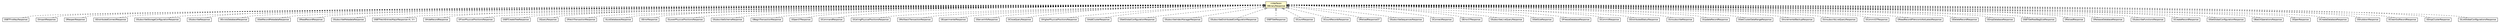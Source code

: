 #!/usr/local/bin/dot
#
# Class diagram 
# Generated by UMLGraph version R5_6-24-gf6e263 (http://www.umlgraph.org/)
#

digraph G {
	edge [fontname="Helvetica",fontsize=10,labelfontname="Helvetica",labelfontsize=10];
	node [fontname="Helvetica",fontsize=10,shape=plaintext];
	nodesep=0.25;
	ranksep=0.5;
	// com.orientechnologies.orient.client.remote.OBinaryResponse
	c1544341 [label=<<table title="com.orientechnologies.orient.client.remote.OBinaryResponse" border="0" cellborder="1" cellspacing="0" cellpadding="2" port="p" bgcolor="lemonChiffon" href="./OBinaryResponse.html">
		<tr><td><table border="0" cellspacing="0" cellpadding="1">
<tr><td align="center" balign="center"> &#171;interface&#187; </td></tr>
<tr><td align="center" balign="center"> OBinaryResponse </td></tr>
		</table></td></tr>
		</table>>, URL="./OBinaryResponse.html", fontname="Helvetica", fontcolor="black", fontsize=10.0];
	// com.orientechnologies.orient.client.remote.message.OSBTFirstKeyResponse
	c1544361 [label=<<table title="com.orientechnologies.orient.client.remote.message.OSBTFirstKeyResponse" border="0" cellborder="1" cellspacing="0" cellpadding="2" port="p" href="./message/OSBTFirstKeyResponse.html">
		<tr><td><table border="0" cellspacing="0" cellpadding="1">
<tr><td align="center" balign="center"> OSBTFirstKeyResponse </td></tr>
		</table></td></tr>
		</table>>, URL="./message/OSBTFirstKeyResponse.html", fontname="Helvetica", fontcolor="black", fontsize=10.0];
	// com.orientechnologies.orient.client.remote.message.OImportResponse
	c1544362 [label=<<table title="com.orientechnologies.orient.client.remote.message.OImportResponse" border="0" cellborder="1" cellspacing="0" cellpadding="2" port="p" href="./message/OImportResponse.html">
		<tr><td><table border="0" cellspacing="0" cellpadding="1">
<tr><td align="center" balign="center"> OImportResponse </td></tr>
		</table></td></tr>
		</table>>, URL="./message/OImportResponse.html", fontname="Helvetica", fontcolor="black", fontsize=10.0];
	// com.orientechnologies.orient.client.remote.message.OReopenResponse
	c1544363 [label=<<table title="com.orientechnologies.orient.client.remote.message.OReopenResponse" border="0" cellborder="1" cellspacing="0" cellpadding="2" port="p" href="./message/OReopenResponse.html">
		<tr><td><table border="0" cellspacing="0" cellpadding="1">
<tr><td align="center" balign="center"> OReopenResponse </td></tr>
		</table></td></tr>
		</table>>, URL="./message/OReopenResponse.html", fontname="Helvetica", fontcolor="black", fontsize=10.0];
	// com.orientechnologies.orient.client.remote.message.ODistributedConnectResponse
	c1544365 [label=<<table title="com.orientechnologies.orient.client.remote.message.ODistributedConnectResponse" border="0" cellborder="1" cellspacing="0" cellpadding="2" port="p" href="./message/ODistributedConnectResponse.html">
		<tr><td><table border="0" cellspacing="0" cellpadding="1">
<tr><td align="center" balign="center"> ODistributedConnectResponse </td></tr>
		</table></td></tr>
		</table>>, URL="./message/ODistributedConnectResponse.html", fontname="Helvetica", fontcolor="black", fontsize=10.0];
	// com.orientechnologies.orient.client.remote.message.OSubscribeStorageConfigurationResponse
	c1544369 [label=<<table title="com.orientechnologies.orient.client.remote.message.OSubscribeStorageConfigurationResponse" border="0" cellborder="1" cellspacing="0" cellpadding="2" port="p" href="./message/OSubscribeStorageConfigurationResponse.html">
		<tr><td><table border="0" cellspacing="0" cellpadding="1">
<tr><td align="center" balign="center"> OSubscribeStorageConfigurationResponse </td></tr>
		</table></td></tr>
		</table>>, URL="./message/OSubscribeStorageConfigurationResponse.html", fontname="Helvetica", fontcolor="black", fontsize=10.0];
	// com.orientechnologies.orient.client.remote.message.OSubscribeResponse
	c1544372 [label=<<table title="com.orientechnologies.orient.client.remote.message.OSubscribeResponse" border="0" cellborder="1" cellspacing="0" cellpadding="2" port="p" href="./message/OSubscribeResponse.html">
		<tr><td><table border="0" cellspacing="0" cellpadding="1">
<tr><td align="center" balign="center"> OSubscribeResponse </td></tr>
		</table></td></tr>
		</table>>, URL="./message/OSubscribeResponse.html", fontname="Helvetica", fontcolor="black", fontsize=10.0];
	// com.orientechnologies.orient.client.remote.message.OExistsDatabaseResponse
	c1544375 [label=<<table title="com.orientechnologies.orient.client.remote.message.OExistsDatabaseResponse" border="0" cellborder="1" cellspacing="0" cellpadding="2" port="p" href="./message/OExistsDatabaseResponse.html">
		<tr><td><table border="0" cellspacing="0" cellpadding="1">
<tr><td align="center" balign="center"> OExistsDatabaseResponse </td></tr>
		</table></td></tr>
		</table>>, URL="./message/OExistsDatabaseResponse.html", fontname="Helvetica", fontcolor="black", fontsize=10.0];
	// com.orientechnologies.orient.client.remote.message.OGetRecordMetadataResponse
	c1544377 [label=<<table title="com.orientechnologies.orient.client.remote.message.OGetRecordMetadataResponse" border="0" cellborder="1" cellspacing="0" cellpadding="2" port="p" href="./message/OGetRecordMetadataResponse.html">
		<tr><td><table border="0" cellspacing="0" cellpadding="1">
<tr><td align="center" balign="center"> OGetRecordMetadataResponse </td></tr>
		</table></td></tr>
		</table>>, URL="./message/OGetRecordMetadataResponse.html", fontname="Helvetica", fontcolor="black", fontsize=10.0];
	// com.orientechnologies.orient.client.remote.message.OReadRecordResponse
	c1544379 [label=<<table title="com.orientechnologies.orient.client.remote.message.OReadRecordResponse" border="0" cellborder="1" cellspacing="0" cellpadding="2" port="p" href="./message/OReadRecordResponse.html">
		<tr><td><table border="0" cellspacing="0" cellpadding="1">
<tr><td align="center" balign="center"> OReadRecordResponse </td></tr>
		</table></td></tr>
		</table>>, URL="./message/OReadRecordResponse.html", fontname="Helvetica", fontcolor="black", fontsize=10.0];
	// com.orientechnologies.orient.client.remote.message.OSubscribeMetadataResponse
	c1544380 [label=<<table title="com.orientechnologies.orient.client.remote.message.OSubscribeMetadataResponse" border="0" cellborder="1" cellspacing="0" cellpadding="2" port="p" href="./message/OSubscribeMetadataResponse.html">
		<tr><td><table border="0" cellspacing="0" cellpadding="1">
<tr><td align="center" balign="center"> OSubscribeMetadataResponse </td></tr>
		</table></td></tr>
		</table>>, URL="./message/OSubscribeMetadataResponse.html", fontname="Helvetica", fontcolor="black", fontsize=10.0];
	// com.orientechnologies.orient.client.remote.message.OSBTFetchEntriesMajorResponse<K, V>
	c1544381 [label=<<table title="com.orientechnologies.orient.client.remote.message.OSBTFetchEntriesMajorResponse" border="0" cellborder="1" cellspacing="0" cellpadding="2" port="p" href="./message/OSBTFetchEntriesMajorResponse.html">
		<tr><td><table border="0" cellspacing="0" cellpadding="1">
<tr><td align="center" balign="center"> OSBTFetchEntriesMajorResponse&lt;K, V&gt; </td></tr>
		</table></td></tr>
		</table>>, URL="./message/OSBTFetchEntriesMajorResponse.html", fontname="Helvetica", fontcolor="black", fontsize=10.0];
	// com.orientechnologies.orient.client.remote.message.OHideRecordResponse
	c1544383 [label=<<table title="com.orientechnologies.orient.client.remote.message.OHideRecordResponse" border="0" cellborder="1" cellspacing="0" cellpadding="2" port="p" href="./message/OHideRecordResponse.html">
		<tr><td><table border="0" cellspacing="0" cellpadding="1">
<tr><td align="center" balign="center"> OHideRecordResponse </td></tr>
		</table></td></tr>
		</table>>, URL="./message/OHideRecordResponse.html", fontname="Helvetica", fontcolor="black", fontsize=10.0];
	// com.orientechnologies.orient.client.remote.message.OFloorPhysicalPositionsResponse
	c1544384 [label=<<table title="com.orientechnologies.orient.client.remote.message.OFloorPhysicalPositionsResponse" border="0" cellborder="1" cellspacing="0" cellpadding="2" port="p" href="./message/OFloorPhysicalPositionsResponse.html">
		<tr><td><table border="0" cellspacing="0" cellpadding="1">
<tr><td align="center" balign="center"> OFloorPhysicalPositionsResponse </td></tr>
		</table></td></tr>
		</table>>, URL="./message/OFloorPhysicalPositionsResponse.html", fontname="Helvetica", fontcolor="black", fontsize=10.0];
	// com.orientechnologies.orient.client.remote.message.OSBTCreateTreeResponse
	c1544387 [label=<<table title="com.orientechnologies.orient.client.remote.message.OSBTCreateTreeResponse" border="0" cellborder="1" cellspacing="0" cellpadding="2" port="p" href="./message/OSBTCreateTreeResponse.html">
		<tr><td><table border="0" cellspacing="0" cellpadding="1">
<tr><td align="center" balign="center"> OSBTCreateTreeResponse </td></tr>
		</table></td></tr>
		</table>>, URL="./message/OSBTCreateTreeResponse.html", fontname="Helvetica", fontcolor="black", fontsize=10.0];
	// com.orientechnologies.orient.client.remote.message.OQueryResponse
	c1544390 [label=<<table title="com.orientechnologies.orient.client.remote.message.OQueryResponse" border="0" cellborder="1" cellspacing="0" cellpadding="2" port="p" href="./message/OQueryResponse.html">
		<tr><td><table border="0" cellspacing="0" cellpadding="1">
<tr><td align="center" balign="center"> OQueryResponse </td></tr>
		</table></td></tr>
		</table>>, URL="./message/OQueryResponse.html", fontname="Helvetica", fontcolor="black", fontsize=10.0];
	// com.orientechnologies.orient.client.remote.message.OFetchTransactionResponse
	c1544392 [label=<<table title="com.orientechnologies.orient.client.remote.message.OFetchTransactionResponse" border="0" cellborder="1" cellspacing="0" cellpadding="2" port="p" href="./message/OFetchTransactionResponse.html">
		<tr><td><table border="0" cellspacing="0" cellpadding="1">
<tr><td align="center" balign="center"> OFetchTransactionResponse </td></tr>
		</table></td></tr>
		</table>>, URL="./message/OFetchTransactionResponse.html", fontname="Helvetica", fontcolor="black", fontsize=10.0];
	// com.orientechnologies.orient.client.remote.message.OListDatabasesResponse
	c1544394 [label=<<table title="com.orientechnologies.orient.client.remote.message.OListDatabasesResponse" border="0" cellborder="1" cellspacing="0" cellpadding="2" port="p" href="./message/OListDatabasesResponse.html">
		<tr><td><table border="0" cellspacing="0" cellpadding="1">
<tr><td align="center" balign="center"> OListDatabasesResponse </td></tr>
		</table></td></tr>
		</table>>, URL="./message/OListDatabasesResponse.html", fontname="Helvetica", fontcolor="black", fontsize=10.0];
	// com.orientechnologies.orient.client.remote.message.OErrorResponse
	c1544399 [label=<<table title="com.orientechnologies.orient.client.remote.message.OErrorResponse" border="0" cellborder="1" cellspacing="0" cellpadding="2" port="p" href="./message/OErrorResponse.html">
		<tr><td><table border="0" cellspacing="0" cellpadding="1">
<tr><td align="center" balign="center"> OErrorResponse </td></tr>
		</table></td></tr>
		</table>>, URL="./message/OErrorResponse.html", fontname="Helvetica", fontcolor="black", fontsize=10.0];
	// com.orientechnologies.orient.client.remote.message.OLowerPhysicalPositionsResponse
	c1544401 [label=<<table title="com.orientechnologies.orient.client.remote.message.OLowerPhysicalPositionsResponse" border="0" cellborder="1" cellspacing="0" cellpadding="2" port="p" href="./message/OLowerPhysicalPositionsResponse.html">
		<tr><td><table border="0" cellspacing="0" cellpadding="1">
<tr><td align="center" balign="center"> OLowerPhysicalPositionsResponse </td></tr>
		</table></td></tr>
		</table>>, URL="./message/OLowerPhysicalPositionsResponse.html", fontname="Helvetica", fontcolor="black", fontsize=10.0];
	// com.orientechnologies.orient.client.remote.message.OSubscribeSchemaResponse
	c1544405 [label=<<table title="com.orientechnologies.orient.client.remote.message.OSubscribeSchemaResponse" border="0" cellborder="1" cellspacing="0" cellpadding="2" port="p" href="./message/OSubscribeSchemaResponse.html">
		<tr><td><table border="0" cellspacing="0" cellpadding="1">
<tr><td align="center" balign="center"> OSubscribeSchemaResponse </td></tr>
		</table></td></tr>
		</table>>, URL="./message/OSubscribeSchemaResponse.html", fontname="Helvetica", fontcolor="black", fontsize=10.0];
	// com.orientechnologies.orient.client.remote.message.OBeginTransactionResponse
	c1544419 [label=<<table title="com.orientechnologies.orient.client.remote.message.OBeginTransactionResponse" border="0" cellborder="1" cellspacing="0" cellpadding="2" port="p" href="./message/OBeginTransactionResponse.html">
		<tr><td><table border="0" cellspacing="0" cellpadding="1">
<tr><td align="center" balign="center"> OBeginTransactionResponse </td></tr>
		</table></td></tr>
		</table>>, URL="./message/OBeginTransactionResponse.html", fontname="Helvetica", fontcolor="black", fontsize=10.0];
	// com.orientechnologies.orient.client.remote.message.OOpen37Response
	c1544422 [label=<<table title="com.orientechnologies.orient.client.remote.message.OOpen37Response" border="0" cellborder="1" cellspacing="0" cellpadding="2" port="p" href="./message/OOpen37Response.html">
		<tr><td><table border="0" cellspacing="0" cellpadding="1">
<tr><td align="center" balign="center"> OOpen37Response </td></tr>
		</table></td></tr>
		</table>>, URL="./message/OOpen37Response.html", fontname="Helvetica", fontcolor="black", fontsize=10.0];
	// com.orientechnologies.orient.client.remote.message.OCommandResponse
	c1544423 [label=<<table title="com.orientechnologies.orient.client.remote.message.OCommandResponse" border="0" cellborder="1" cellspacing="0" cellpadding="2" port="p" href="./message/OCommandResponse.html">
		<tr><td><table border="0" cellspacing="0" cellpadding="1">
<tr><td align="center" balign="center"> OCommandResponse </td></tr>
		</table></td></tr>
		</table>>, URL="./message/OCommandResponse.html", fontname="Helvetica", fontcolor="black", fontsize=10.0];
	// com.orientechnologies.orient.client.remote.message.OCeilingPhysicalPositionsResponse
	c1544424 [label=<<table title="com.orientechnologies.orient.client.remote.message.OCeilingPhysicalPositionsResponse" border="0" cellborder="1" cellspacing="0" cellpadding="2" port="p" href="./message/OCeilingPhysicalPositionsResponse.html">
		<tr><td><table border="0" cellspacing="0" cellpadding="1">
<tr><td align="center" balign="center"> OCeilingPhysicalPositionsResponse </td></tr>
		</table></td></tr>
		</table>>, URL="./message/OCeilingPhysicalPositionsResponse.html", fontname="Helvetica", fontcolor="black", fontsize=10.0];
	// com.orientechnologies.orient.client.remote.message.ORollbackTransactionResponse
	c1544426 [label=<<table title="com.orientechnologies.orient.client.remote.message.ORollbackTransactionResponse" border="0" cellborder="1" cellspacing="0" cellpadding="2" port="p" href="./message/ORollbackTransactionResponse.html">
		<tr><td><table border="0" cellspacing="0" cellpadding="1">
<tr><td align="center" balign="center"> ORollbackTransactionResponse </td></tr>
		</table></td></tr>
		</table>>, URL="./message/ORollbackTransactionResponse.html", fontname="Helvetica", fontcolor="black", fontsize=10.0];
	// com.orientechnologies.orient.client.remote.message.OExperimentalResponse
	c1544429 [label=<<table title="com.orientechnologies.orient.client.remote.message.OExperimentalResponse" border="0" cellborder="1" cellspacing="0" cellpadding="2" port="p" href="./message/OExperimentalResponse.html">
		<tr><td><table border="0" cellspacing="0" cellpadding="1">
<tr><td align="center" balign="center"> OExperimentalResponse </td></tr>
		</table></td></tr>
		</table>>, URL="./message/OExperimentalResponse.html", fontname="Helvetica", fontcolor="black", fontsize=10.0];
	// com.orientechnologies.orient.client.remote.message.OServerInfoResponse
	c1544430 [label=<<table title="com.orientechnologies.orient.client.remote.message.OServerInfoResponse" border="0" cellborder="1" cellspacing="0" cellpadding="2" port="p" href="./message/OServerInfoResponse.html">
		<tr><td><table border="0" cellspacing="0" cellpadding="1">
<tr><td align="center" balign="center"> OServerInfoResponse </td></tr>
		</table></td></tr>
		</table>>, URL="./message/OServerInfoResponse.html", fontname="Helvetica", fontcolor="black", fontsize=10.0];
	// com.orientechnologies.orient.client.remote.message.OCloseQueryResponse
	c1544431 [label=<<table title="com.orientechnologies.orient.client.remote.message.OCloseQueryResponse" border="0" cellborder="1" cellspacing="0" cellpadding="2" port="p" href="./message/OCloseQueryResponse.html">
		<tr><td><table border="0" cellspacing="0" cellpadding="1">
<tr><td align="center" balign="center"> OCloseQueryResponse </td></tr>
		</table></td></tr>
		</table>>, URL="./message/OCloseQueryResponse.html", fontname="Helvetica", fontcolor="black", fontsize=10.0];
	// com.orientechnologies.orient.client.remote.message.OHigherPhysicalPositionsResponse
	c1544432 [label=<<table title="com.orientechnologies.orient.client.remote.message.OHigherPhysicalPositionsResponse" border="0" cellborder="1" cellspacing="0" cellpadding="2" port="p" href="./message/OHigherPhysicalPositionsResponse.html">
		<tr><td><table border="0" cellspacing="0" cellpadding="1">
<tr><td align="center" balign="center"> OHigherPhysicalPositionsResponse </td></tr>
		</table></td></tr>
		</table>>, URL="./message/OHigherPhysicalPositionsResponse.html", fontname="Helvetica", fontcolor="black", fontsize=10.0];
	// com.orientechnologies.orient.client.remote.message.OAddClusterResponse
	c1544433 [label=<<table title="com.orientechnologies.orient.client.remote.message.OAddClusterResponse" border="0" cellborder="1" cellspacing="0" cellpadding="2" port="p" href="./message/OAddClusterResponse.html">
		<tr><td><table border="0" cellspacing="0" cellpadding="1">
<tr><td align="center" balign="center"> OAddClusterResponse </td></tr>
		</table></td></tr>
		</table>>, URL="./message/OAddClusterResponse.html", fontname="Helvetica", fontcolor="black", fontsize=10.0];
	// com.orientechnologies.orient.client.remote.message.OSetGlobalConfigurationResponse
	c1544439 [label=<<table title="com.orientechnologies.orient.client.remote.message.OSetGlobalConfigurationResponse" border="0" cellborder="1" cellspacing="0" cellpadding="2" port="p" href="./message/OSetGlobalConfigurationResponse.html">
		<tr><td><table border="0" cellspacing="0" cellpadding="1">
<tr><td align="center" balign="center"> OSetGlobalConfigurationResponse </td></tr>
		</table></td></tr>
		</table>>, URL="./message/OSetGlobalConfigurationResponse.html", fontname="Helvetica", fontcolor="black", fontsize=10.0];
	// com.orientechnologies.orient.client.remote.message.OSubscribeIndexManagerResponse
	c1544441 [label=<<table title="com.orientechnologies.orient.client.remote.message.OSubscribeIndexManagerResponse" border="0" cellborder="1" cellspacing="0" cellpadding="2" port="p" href="./message/OSubscribeIndexManagerResponse.html">
		<tr><td><table border="0" cellspacing="0" cellpadding="1">
<tr><td align="center" balign="center"> OSubscribeIndexManagerResponse </td></tr>
		</table></td></tr>
		</table>>, URL="./message/OSubscribeIndexManagerResponse.html", fontname="Helvetica", fontcolor="black", fontsize=10.0];
	// com.orientechnologies.orient.client.remote.message.OSubscribeDistributedConfigurationResponse
	c1544442 [label=<<table title="com.orientechnologies.orient.client.remote.message.OSubscribeDistributedConfigurationResponse" border="0" cellborder="1" cellspacing="0" cellpadding="2" port="p" href="./message/OSubscribeDistributedConfigurationResponse.html">
		<tr><td><table border="0" cellspacing="0" cellpadding="1">
<tr><td align="center" balign="center"> OSubscribeDistributedConfigurationResponse </td></tr>
		</table></td></tr>
		</table>>, URL="./message/OSubscribeDistributedConfigurationResponse.html", fontname="Helvetica", fontcolor="black", fontsize=10.0];
	// com.orientechnologies.orient.client.remote.message.OSBTGetResponse
	c1544444 [label=<<table title="com.orientechnologies.orient.client.remote.message.OSBTGetResponse" border="0" cellborder="1" cellspacing="0" cellpadding="2" port="p" href="./message/OSBTGetResponse.html">
		<tr><td><table border="0" cellspacing="0" cellpadding="1">
<tr><td align="center" balign="center"> OSBTGetResponse </td></tr>
		</table></td></tr>
		</table>>, URL="./message/OSBTGetResponse.html", fontname="Helvetica", fontcolor="black", fontsize=10.0];
	// com.orientechnologies.orient.client.remote.message.OCountResponse
	c1544445 [label=<<table title="com.orientechnologies.orient.client.remote.message.OCountResponse" border="0" cellborder="1" cellspacing="0" cellpadding="2" port="p" href="./message/OCountResponse.html">
		<tr><td><table border="0" cellspacing="0" cellpadding="1">
<tr><td align="center" balign="center"> OCountResponse </td></tr>
		</table></td></tr>
		</table>>, URL="./message/OCountResponse.html", fontname="Helvetica", fontcolor="black", fontsize=10.0];
	// com.orientechnologies.orient.client.remote.message.OCountRecordsResponse
	c1544446 [label=<<table title="com.orientechnologies.orient.client.remote.message.OCountRecordsResponse" border="0" cellborder="1" cellspacing="0" cellpadding="2" port="p" href="./message/OCountRecordsResponse.html">
		<tr><td><table border="0" cellspacing="0" cellpadding="1">
<tr><td align="center" balign="center"> OCountRecordsResponse </td></tr>
		</table></td></tr>
		</table>>, URL="./message/OCountRecordsResponse.html", fontname="Helvetica", fontcolor="black", fontsize=10.0];
	// com.orientechnologies.orient.client.remote.message.OReloadResponse37
	c1544452 [label=<<table title="com.orientechnologies.orient.client.remote.message.OReloadResponse37" border="0" cellborder="1" cellspacing="0" cellpadding="2" port="p" href="./message/OReloadResponse37.html">
		<tr><td><table border="0" cellspacing="0" cellpadding="1">
<tr><td align="center" balign="center"> OReloadResponse37 </td></tr>
		</table></td></tr>
		</table>>, URL="./message/OReloadResponse37.html", fontname="Helvetica", fontcolor="black", fontsize=10.0];
	// com.orientechnologies.orient.client.remote.message.OSubscribeSequencesResponse
	c1544453 [label=<<table title="com.orientechnologies.orient.client.remote.message.OSubscribeSequencesResponse" border="0" cellborder="1" cellspacing="0" cellpadding="2" port="p" href="./message/OSubscribeSequencesResponse.html">
		<tr><td><table border="0" cellspacing="0" cellpadding="1">
<tr><td align="center" balign="center"> OSubscribeSequencesResponse </td></tr>
		</table></td></tr>
		</table>>, URL="./message/OSubscribeSequencesResponse.html", fontname="Helvetica", fontcolor="black", fontsize=10.0];
	// com.orientechnologies.orient.client.remote.message.OConnectResponse
	c1544454 [label=<<table title="com.orientechnologies.orient.client.remote.message.OConnectResponse" border="0" cellborder="1" cellspacing="0" cellpadding="2" port="p" href="./message/OConnectResponse.html">
		<tr><td><table border="0" cellspacing="0" cellpadding="1">
<tr><td align="center" balign="center"> OConnectResponse </td></tr>
		</table></td></tr>
		</table>>, URL="./message/OConnectResponse.html", fontname="Helvetica", fontcolor="black", fontsize=10.0];
	// com.orientechnologies.orient.client.remote.message.OError37Response
	c1544455 [label=<<table title="com.orientechnologies.orient.client.remote.message.OError37Response" border="0" cellborder="1" cellspacing="0" cellpadding="2" port="p" href="./message/OError37Response.html">
		<tr><td><table border="0" cellspacing="0" cellpadding="1">
<tr><td align="center" balign="center"> OError37Response </td></tr>
		</table></td></tr>
		</table>>, URL="./message/OError37Response.html", fontname="Helvetica", fontcolor="black", fontsize=10.0];
	// com.orientechnologies.orient.client.remote.message.OSubscribeLiveQueryResponse
	c1544456 [label=<<table title="com.orientechnologies.orient.client.remote.message.OSubscribeLiveQueryResponse" border="0" cellborder="1" cellspacing="0" cellpadding="2" port="p" href="./message/OSubscribeLiveQueryResponse.html">
		<tr><td><table border="0" cellspacing="0" cellpadding="1">
<tr><td align="center" balign="center"> OSubscribeLiveQueryResponse </td></tr>
		</table></td></tr>
		</table>>, URL="./message/OSubscribeLiveQueryResponse.html", fontname="Helvetica", fontcolor="black", fontsize=10.0];
	// com.orientechnologies.orient.client.remote.message.OGetSizeResponse
	c1544457 [label=<<table title="com.orientechnologies.orient.client.remote.message.OGetSizeResponse" border="0" cellborder="1" cellspacing="0" cellpadding="2" port="p" href="./message/OGetSizeResponse.html">
		<tr><td><table border="0" cellspacing="0" cellpadding="1">
<tr><td align="center" balign="center"> OGetSizeResponse </td></tr>
		</table></td></tr>
		</table>>, URL="./message/OGetSizeResponse.html", fontname="Helvetica", fontcolor="black", fontsize=10.0];
	// com.orientechnologies.orient.client.remote.message.OFreezeDatabaseResponse
	c1544461 [label=<<table title="com.orientechnologies.orient.client.remote.message.OFreezeDatabaseResponse" border="0" cellborder="1" cellspacing="0" cellpadding="2" port="p" href="./message/OFreezeDatabaseResponse.html">
		<tr><td><table border="0" cellspacing="0" cellpadding="1">
<tr><td align="center" balign="center"> OFreezeDatabaseResponse </td></tr>
		</table></td></tr>
		</table>>, URL="./message/OFreezeDatabaseResponse.html", fontname="Helvetica", fontcolor="black", fontsize=10.0];
	// com.orientechnologies.orient.client.remote.message.OCommitResponse
	c1544462 [label=<<table title="com.orientechnologies.orient.client.remote.message.OCommitResponse" border="0" cellborder="1" cellspacing="0" cellpadding="2" port="p" href="./message/OCommitResponse.html">
		<tr><td><table border="0" cellspacing="0" cellpadding="1">
<tr><td align="center" balign="center"> OCommitResponse </td></tr>
		</table></td></tr>
		</table>>, URL="./message/OCommitResponse.html", fontname="Helvetica", fontcolor="black", fontsize=10.0];
	// com.orientechnologies.orient.client.remote.message.ODistributedStatusResponse
	c1544465 [label=<<table title="com.orientechnologies.orient.client.remote.message.ODistributedStatusResponse" border="0" cellborder="1" cellspacing="0" cellpadding="2" port="p" href="./message/ODistributedStatusResponse.html">
		<tr><td><table border="0" cellspacing="0" cellpadding="1">
<tr><td align="center" balign="center"> ODistributedStatusResponse </td></tr>
		</table></td></tr>
		</table>>, URL="./message/ODistributedStatusResponse.html", fontname="Helvetica", fontcolor="black", fontsize=10.0];
	// com.orientechnologies.orient.client.remote.message.OUnsubscribeResponse
	c1544467 [label=<<table title="com.orientechnologies.orient.client.remote.message.OUnsubscribeResponse" border="0" cellborder="1" cellspacing="0" cellpadding="2" port="p" href="./message/OUnsubscribeResponse.html">
		<tr><td><table border="0" cellspacing="0" cellpadding="1">
<tr><td align="center" balign="center"> OUnsubscribeResponse </td></tr>
		</table></td></tr>
		</table>>, URL="./message/OUnsubscribeResponse.html", fontname="Helvetica", fontcolor="black", fontsize=10.0];
	// com.orientechnologies.orient.client.remote.message.OUpdateRecordResponse
	c1544468 [label=<<table title="com.orientechnologies.orient.client.remote.message.OUpdateRecordResponse" border="0" cellborder="1" cellspacing="0" cellpadding="2" port="p" href="./message/OUpdateRecordResponse.html">
		<tr><td><table border="0" cellspacing="0" cellpadding="1">
<tr><td align="center" balign="center"> OUpdateRecordResponse </td></tr>
		</table></td></tr>
		</table>>, URL="./message/OUpdateRecordResponse.html", fontname="Helvetica", fontcolor="black", fontsize=10.0];
	// com.orientechnologies.orient.client.remote.message.OGetClusterDataRangeResponse
	c1544470 [label=<<table title="com.orientechnologies.orient.client.remote.message.OGetClusterDataRangeResponse" border="0" cellborder="1" cellspacing="0" cellpadding="2" port="p" href="./message/OGetClusterDataRangeResponse.html">
		<tr><td><table border="0" cellspacing="0" cellpadding="1">
<tr><td align="center" balign="center"> OGetClusterDataRangeResponse </td></tr>
		</table></td></tr>
		</table>>, URL="./message/OGetClusterDataRangeResponse.html", fontname="Helvetica", fontcolor="black", fontsize=10.0];
	// com.orientechnologies.orient.client.remote.message.OIncrementalBackupResponse
	c1544471 [label=<<table title="com.orientechnologies.orient.client.remote.message.OIncrementalBackupResponse" border="0" cellborder="1" cellspacing="0" cellpadding="2" port="p" href="./message/OIncrementalBackupResponse.html">
		<tr><td><table border="0" cellspacing="0" cellpadding="1">
<tr><td align="center" balign="center"> OIncrementalBackupResponse </td></tr>
		</table></td></tr>
		</table>>, URL="./message/OIncrementalBackupResponse.html", fontname="Helvetica", fontcolor="black", fontsize=10.0];
	// com.orientechnologies.orient.client.remote.message.OUnsubscribLiveQueryResponse
	c1544473 [label=<<table title="com.orientechnologies.orient.client.remote.message.OUnsubscribLiveQueryResponse" border="0" cellborder="1" cellspacing="0" cellpadding="2" port="p" href="./message/OUnsubscribLiveQueryResponse.html">
		<tr><td><table border="0" cellspacing="0" cellpadding="1">
<tr><td align="center" balign="center"> OUnsubscribLiveQueryResponse </td></tr>
		</table></td></tr>
		</table>>, URL="./message/OUnsubscribLiveQueryResponse.html", fontname="Helvetica", fontcolor="black", fontsize=10.0];
	// com.orientechnologies.orient.client.remote.message.OCommit37Response
	c1544475 [label=<<table title="com.orientechnologies.orient.client.remote.message.OCommit37Response" border="0" cellborder="1" cellspacing="0" cellpadding="2" port="p" href="./message/OCommit37Response.html">
		<tr><td><table border="0" cellspacing="0" cellpadding="1">
<tr><td align="center" balign="center"> OCommit37Response </td></tr>
		</table></td></tr>
		</table>>, URL="./message/OCommit37Response.html", fontname="Helvetica", fontcolor="black", fontsize=10.0];
	// com.orientechnologies.orient.client.remote.message.OReadRecordIfVersionIsNotLatestResponse
	c1544479 [label=<<table title="com.orientechnologies.orient.client.remote.message.OReadRecordIfVersionIsNotLatestResponse" border="0" cellborder="1" cellspacing="0" cellpadding="2" port="p" href="./message/OReadRecordIfVersionIsNotLatestResponse.html">
		<tr><td><table border="0" cellspacing="0" cellpadding="1">
<tr><td align="center" balign="center"> OReadRecordIfVersionIsNotLatestResponse </td></tr>
		</table></td></tr>
		</table>>, URL="./message/OReadRecordIfVersionIsNotLatestResponse.html", fontname="Helvetica", fontcolor="black", fontsize=10.0];
	// com.orientechnologies.orient.client.remote.message.ODeleteRecordResponse
	c1544480 [label=<<table title="com.orientechnologies.orient.client.remote.message.ODeleteRecordResponse" border="0" cellborder="1" cellspacing="0" cellpadding="2" port="p" href="./message/ODeleteRecordResponse.html">
		<tr><td><table border="0" cellspacing="0" cellpadding="1">
<tr><td align="center" balign="center"> ODeleteRecordResponse </td></tr>
		</table></td></tr>
		</table>>, URL="./message/ODeleteRecordResponse.html", fontname="Helvetica", fontcolor="black", fontsize=10.0];
	// com.orientechnologies.orient.client.remote.message.ODropDatabaseResponse
	c1544483 [label=<<table title="com.orientechnologies.orient.client.remote.message.ODropDatabaseResponse" border="0" cellborder="1" cellspacing="0" cellpadding="2" port="p" href="./message/ODropDatabaseResponse.html">
		<tr><td><table border="0" cellspacing="0" cellpadding="1">
<tr><td align="center" balign="center"> ODropDatabaseResponse </td></tr>
		</table></td></tr>
		</table>>, URL="./message/ODropDatabaseResponse.html", fontname="Helvetica", fontcolor="black", fontsize=10.0];
	// com.orientechnologies.orient.client.remote.message.OSBTGetRealBagSizeResponse
	c1544485 [label=<<table title="com.orientechnologies.orient.client.remote.message.OSBTGetRealBagSizeResponse" border="0" cellborder="1" cellspacing="0" cellpadding="2" port="p" href="./message/OSBTGetRealBagSizeResponse.html">
		<tr><td><table border="0" cellspacing="0" cellpadding="1">
<tr><td align="center" balign="center"> OSBTGetRealBagSizeResponse </td></tr>
		</table></td></tr>
		</table>>, URL="./message/OSBTGetRealBagSizeResponse.html", fontname="Helvetica", fontcolor="black", fontsize=10.0];
	// com.orientechnologies.orient.client.remote.message.OReloadResponse
	c1544487 [label=<<table title="com.orientechnologies.orient.client.remote.message.OReloadResponse" border="0" cellborder="1" cellspacing="0" cellpadding="2" port="p" href="./message/OReloadResponse.html">
		<tr><td><table border="0" cellspacing="0" cellpadding="1">
<tr><td align="center" balign="center"> OReloadResponse </td></tr>
		</table></td></tr>
		</table>>, URL="./message/OReloadResponse.html", fontname="Helvetica", fontcolor="black", fontsize=10.0];
	// com.orientechnologies.orient.client.remote.message.OReleaseDatabaseResponse
	c1544490 [label=<<table title="com.orientechnologies.orient.client.remote.message.OReleaseDatabaseResponse" border="0" cellborder="1" cellspacing="0" cellpadding="2" port="p" href="./message/OReleaseDatabaseResponse.html">
		<tr><td><table border="0" cellspacing="0" cellpadding="1">
<tr><td align="center" balign="center"> OReleaseDatabaseResponse </td></tr>
		</table></td></tr>
		</table>>, URL="./message/OReleaseDatabaseResponse.html", fontname="Helvetica", fontcolor="black", fontsize=10.0];
	// com.orientechnologies.orient.client.remote.message.OSubscribeFunctionsResponse
	c1544491 [label=<<table title="com.orientechnologies.orient.client.remote.message.OSubscribeFunctionsResponse" border="0" cellborder="1" cellspacing="0" cellpadding="2" port="p" href="./message/OSubscribeFunctionsResponse.html">
		<tr><td><table border="0" cellspacing="0" cellpadding="1">
<tr><td align="center" balign="center"> OSubscribeFunctionsResponse </td></tr>
		</table></td></tr>
		</table>>, URL="./message/OSubscribeFunctionsResponse.html", fontname="Helvetica", fontcolor="black", fontsize=10.0];
	// com.orientechnologies.orient.client.remote.message.OCreateRecordResponse
	c1544496 [label=<<table title="com.orientechnologies.orient.client.remote.message.OCreateRecordResponse" border="0" cellborder="1" cellspacing="0" cellpadding="2" port="p" href="./message/OCreateRecordResponse.html">
		<tr><td><table border="0" cellspacing="0" cellpadding="1">
<tr><td align="center" balign="center"> OCreateRecordResponse </td></tr>
		</table></td></tr>
		</table>>, URL="./message/OCreateRecordResponse.html", fontname="Helvetica", fontcolor="black", fontsize=10.0];
	// com.orientechnologies.orient.client.remote.message.OGetGlobalConfigurationResponse
	c1544503 [label=<<table title="com.orientechnologies.orient.client.remote.message.OGetGlobalConfigurationResponse" border="0" cellborder="1" cellspacing="0" cellpadding="2" port="p" href="./message/OGetGlobalConfigurationResponse.html">
		<tr><td><table border="0" cellspacing="0" cellpadding="1">
<tr><td align="center" balign="center"> OGetGlobalConfigurationResponse </td></tr>
		</table></td></tr>
		</table>>, URL="./message/OGetGlobalConfigurationResponse.html", fontname="Helvetica", fontcolor="black", fontsize=10.0];
	// com.orientechnologies.orient.client.remote.message.OBatchOperationsResponse
	c1544504 [label=<<table title="com.orientechnologies.orient.client.remote.message.OBatchOperationsResponse" border="0" cellborder="1" cellspacing="0" cellpadding="2" port="p" href="./message/OBatchOperationsResponse.html">
		<tr><td><table border="0" cellspacing="0" cellpadding="1">
<tr><td align="center" balign="center"> OBatchOperationsResponse </td></tr>
		</table></td></tr>
		</table>>, URL="./message/OBatchOperationsResponse.html", fontname="Helvetica", fontcolor="black", fontsize=10.0];
	// com.orientechnologies.orient.client.remote.message.OOpenResponse
	c1544505 [label=<<table title="com.orientechnologies.orient.client.remote.message.OOpenResponse" border="0" cellborder="1" cellspacing="0" cellpadding="2" port="p" href="./message/OOpenResponse.html">
		<tr><td><table border="0" cellspacing="0" cellpadding="1">
<tr><td align="center" balign="center"> OOpenResponse </td></tr>
		</table></td></tr>
		</table>>, URL="./message/OOpenResponse.html", fontname="Helvetica", fontcolor="black", fontsize=10.0];
	// com.orientechnologies.orient.client.remote.message.OCreateDatabaseResponse
	c1544506 [label=<<table title="com.orientechnologies.orient.client.remote.message.OCreateDatabaseResponse" border="0" cellborder="1" cellspacing="0" cellpadding="2" port="p" href="./message/OCreateDatabaseResponse.html">
		<tr><td><table border="0" cellspacing="0" cellpadding="1">
<tr><td align="center" balign="center"> OCreateDatabaseResponse </td></tr>
		</table></td></tr>
		</table>>, URL="./message/OCreateDatabaseResponse.html", fontname="Helvetica", fontcolor="black", fontsize=10.0];
	// com.orientechnologies.orient.client.remote.message.OShutdownResponse
	c1544508 [label=<<table title="com.orientechnologies.orient.client.remote.message.OShutdownResponse" border="0" cellborder="1" cellspacing="0" cellpadding="2" port="p" href="./message/OShutdownResponse.html">
		<tr><td><table border="0" cellspacing="0" cellpadding="1">
<tr><td align="center" balign="center"> OShutdownResponse </td></tr>
		</table></td></tr>
		</table>>, URL="./message/OShutdownResponse.html", fontname="Helvetica", fontcolor="black", fontsize=10.0];
	// com.orientechnologies.orient.client.remote.message.OCleanOutRecordResponse
	c1544510 [label=<<table title="com.orientechnologies.orient.client.remote.message.OCleanOutRecordResponse" border="0" cellborder="1" cellspacing="0" cellpadding="2" port="p" href="./message/OCleanOutRecordResponse.html">
		<tr><td><table border="0" cellspacing="0" cellpadding="1">
<tr><td align="center" balign="center"> OCleanOutRecordResponse </td></tr>
		</table></td></tr>
		</table>>, URL="./message/OCleanOutRecordResponse.html", fontname="Helvetica", fontcolor="black", fontsize=10.0];
	// com.orientechnologies.orient.client.remote.message.ODropClusterResponse
	c1544511 [label=<<table title="com.orientechnologies.orient.client.remote.message.ODropClusterResponse" border="0" cellborder="1" cellspacing="0" cellpadding="2" port="p" href="./message/ODropClusterResponse.html">
		<tr><td><table border="0" cellspacing="0" cellpadding="1">
<tr><td align="center" balign="center"> ODropClusterResponse </td></tr>
		</table></td></tr>
		</table>>, URL="./message/ODropClusterResponse.html", fontname="Helvetica", fontcolor="black", fontsize=10.0];
	// com.orientechnologies.orient.client.remote.message.OListGlobalConfigurationsResponse
	c1544512 [label=<<table title="com.orientechnologies.orient.client.remote.message.OListGlobalConfigurationsResponse" border="0" cellborder="1" cellspacing="0" cellpadding="2" port="p" href="./message/OListGlobalConfigurationsResponse.html">
		<tr><td><table border="0" cellspacing="0" cellpadding="1">
<tr><td align="center" balign="center"> OListGlobalConfigurationsResponse </td></tr>
		</table></td></tr>
		</table>>, URL="./message/OListGlobalConfigurationsResponse.html", fontname="Helvetica", fontcolor="black", fontsize=10.0];
	//com.orientechnologies.orient.client.remote.message.OSBTFirstKeyResponse implements com.orientechnologies.orient.client.remote.OBinaryResponse
	c1544341:p -> c1544361:p [dir=back,arrowtail=empty,style=dashed];
	//com.orientechnologies.orient.client.remote.message.OImportResponse implements com.orientechnologies.orient.client.remote.OBinaryResponse
	c1544341:p -> c1544362:p [dir=back,arrowtail=empty,style=dashed];
	//com.orientechnologies.orient.client.remote.message.OReopenResponse implements com.orientechnologies.orient.client.remote.OBinaryResponse
	c1544341:p -> c1544363:p [dir=back,arrowtail=empty,style=dashed];
	//com.orientechnologies.orient.client.remote.message.ODistributedConnectResponse implements com.orientechnologies.orient.client.remote.OBinaryResponse
	c1544341:p -> c1544365:p [dir=back,arrowtail=empty,style=dashed];
	//com.orientechnologies.orient.client.remote.message.OSubscribeStorageConfigurationResponse implements com.orientechnologies.orient.client.remote.OBinaryResponse
	c1544341:p -> c1544369:p [dir=back,arrowtail=empty,style=dashed];
	//com.orientechnologies.orient.client.remote.message.OSubscribeResponse implements com.orientechnologies.orient.client.remote.OBinaryResponse
	c1544341:p -> c1544372:p [dir=back,arrowtail=empty,style=dashed];
	//com.orientechnologies.orient.client.remote.message.OExistsDatabaseResponse implements com.orientechnologies.orient.client.remote.OBinaryResponse
	c1544341:p -> c1544375:p [dir=back,arrowtail=empty,style=dashed];
	//com.orientechnologies.orient.client.remote.message.OGetRecordMetadataResponse implements com.orientechnologies.orient.client.remote.OBinaryResponse
	c1544341:p -> c1544377:p [dir=back,arrowtail=empty,style=dashed];
	//com.orientechnologies.orient.client.remote.message.OReadRecordResponse implements com.orientechnologies.orient.client.remote.OBinaryResponse
	c1544341:p -> c1544379:p [dir=back,arrowtail=empty,style=dashed];
	//com.orientechnologies.orient.client.remote.message.OSubscribeMetadataResponse implements com.orientechnologies.orient.client.remote.OBinaryResponse
	c1544341:p -> c1544380:p [dir=back,arrowtail=empty,style=dashed];
	//com.orientechnologies.orient.client.remote.message.OSBTFetchEntriesMajorResponse<K, V> implements com.orientechnologies.orient.client.remote.OBinaryResponse
	c1544341:p -> c1544381:p [dir=back,arrowtail=empty,style=dashed];
	//com.orientechnologies.orient.client.remote.message.OHideRecordResponse implements com.orientechnologies.orient.client.remote.OBinaryResponse
	c1544341:p -> c1544383:p [dir=back,arrowtail=empty,style=dashed];
	//com.orientechnologies.orient.client.remote.message.OFloorPhysicalPositionsResponse implements com.orientechnologies.orient.client.remote.OBinaryResponse
	c1544341:p -> c1544384:p [dir=back,arrowtail=empty,style=dashed];
	//com.orientechnologies.orient.client.remote.message.OSBTCreateTreeResponse implements com.orientechnologies.orient.client.remote.OBinaryResponse
	c1544341:p -> c1544387:p [dir=back,arrowtail=empty,style=dashed];
	//com.orientechnologies.orient.client.remote.message.OQueryResponse implements com.orientechnologies.orient.client.remote.OBinaryResponse
	c1544341:p -> c1544390:p [dir=back,arrowtail=empty,style=dashed];
	//com.orientechnologies.orient.client.remote.message.OFetchTransactionResponse implements com.orientechnologies.orient.client.remote.OBinaryResponse
	c1544341:p -> c1544392:p [dir=back,arrowtail=empty,style=dashed];
	//com.orientechnologies.orient.client.remote.message.OListDatabasesResponse implements com.orientechnologies.orient.client.remote.OBinaryResponse
	c1544341:p -> c1544394:p [dir=back,arrowtail=empty,style=dashed];
	//com.orientechnologies.orient.client.remote.message.OErrorResponse implements com.orientechnologies.orient.client.remote.OBinaryResponse
	c1544341:p -> c1544399:p [dir=back,arrowtail=empty,style=dashed];
	//com.orientechnologies.orient.client.remote.message.OLowerPhysicalPositionsResponse implements com.orientechnologies.orient.client.remote.OBinaryResponse
	c1544341:p -> c1544401:p [dir=back,arrowtail=empty,style=dashed];
	//com.orientechnologies.orient.client.remote.message.OSubscribeSchemaResponse implements com.orientechnologies.orient.client.remote.OBinaryResponse
	c1544341:p -> c1544405:p [dir=back,arrowtail=empty,style=dashed];
	//com.orientechnologies.orient.client.remote.message.OBeginTransactionResponse implements com.orientechnologies.orient.client.remote.OBinaryResponse
	c1544341:p -> c1544419:p [dir=back,arrowtail=empty,style=dashed];
	//com.orientechnologies.orient.client.remote.message.OOpen37Response implements com.orientechnologies.orient.client.remote.OBinaryResponse
	c1544341:p -> c1544422:p [dir=back,arrowtail=empty,style=dashed];
	//com.orientechnologies.orient.client.remote.message.OCommandResponse implements com.orientechnologies.orient.client.remote.OBinaryResponse
	c1544341:p -> c1544423:p [dir=back,arrowtail=empty,style=dashed];
	//com.orientechnologies.orient.client.remote.message.OCeilingPhysicalPositionsResponse implements com.orientechnologies.orient.client.remote.OBinaryResponse
	c1544341:p -> c1544424:p [dir=back,arrowtail=empty,style=dashed];
	//com.orientechnologies.orient.client.remote.message.ORollbackTransactionResponse implements com.orientechnologies.orient.client.remote.OBinaryResponse
	c1544341:p -> c1544426:p [dir=back,arrowtail=empty,style=dashed];
	//com.orientechnologies.orient.client.remote.message.OExperimentalResponse implements com.orientechnologies.orient.client.remote.OBinaryResponse
	c1544341:p -> c1544429:p [dir=back,arrowtail=empty,style=dashed];
	//com.orientechnologies.orient.client.remote.message.OServerInfoResponse implements com.orientechnologies.orient.client.remote.OBinaryResponse
	c1544341:p -> c1544430:p [dir=back,arrowtail=empty,style=dashed];
	//com.orientechnologies.orient.client.remote.message.OCloseQueryResponse implements com.orientechnologies.orient.client.remote.OBinaryResponse
	c1544341:p -> c1544431:p [dir=back,arrowtail=empty,style=dashed];
	//com.orientechnologies.orient.client.remote.message.OHigherPhysicalPositionsResponse implements com.orientechnologies.orient.client.remote.OBinaryResponse
	c1544341:p -> c1544432:p [dir=back,arrowtail=empty,style=dashed];
	//com.orientechnologies.orient.client.remote.message.OAddClusterResponse implements com.orientechnologies.orient.client.remote.OBinaryResponse
	c1544341:p -> c1544433:p [dir=back,arrowtail=empty,style=dashed];
	//com.orientechnologies.orient.client.remote.message.OSetGlobalConfigurationResponse implements com.orientechnologies.orient.client.remote.OBinaryResponse
	c1544341:p -> c1544439:p [dir=back,arrowtail=empty,style=dashed];
	//com.orientechnologies.orient.client.remote.message.OSubscribeIndexManagerResponse implements com.orientechnologies.orient.client.remote.OBinaryResponse
	c1544341:p -> c1544441:p [dir=back,arrowtail=empty,style=dashed];
	//com.orientechnologies.orient.client.remote.message.OSubscribeDistributedConfigurationResponse implements com.orientechnologies.orient.client.remote.OBinaryResponse
	c1544341:p -> c1544442:p [dir=back,arrowtail=empty,style=dashed];
	//com.orientechnologies.orient.client.remote.message.OSBTGetResponse implements com.orientechnologies.orient.client.remote.OBinaryResponse
	c1544341:p -> c1544444:p [dir=back,arrowtail=empty,style=dashed];
	//com.orientechnologies.orient.client.remote.message.OCountResponse implements com.orientechnologies.orient.client.remote.OBinaryResponse
	c1544341:p -> c1544445:p [dir=back,arrowtail=empty,style=dashed];
	//com.orientechnologies.orient.client.remote.message.OCountRecordsResponse implements com.orientechnologies.orient.client.remote.OBinaryResponse
	c1544341:p -> c1544446:p [dir=back,arrowtail=empty,style=dashed];
	//com.orientechnologies.orient.client.remote.message.OReloadResponse37 implements com.orientechnologies.orient.client.remote.OBinaryResponse
	c1544341:p -> c1544452:p [dir=back,arrowtail=empty,style=dashed];
	//com.orientechnologies.orient.client.remote.message.OSubscribeSequencesResponse implements com.orientechnologies.orient.client.remote.OBinaryResponse
	c1544341:p -> c1544453:p [dir=back,arrowtail=empty,style=dashed];
	//com.orientechnologies.orient.client.remote.message.OConnectResponse implements com.orientechnologies.orient.client.remote.OBinaryResponse
	c1544341:p -> c1544454:p [dir=back,arrowtail=empty,style=dashed];
	//com.orientechnologies.orient.client.remote.message.OError37Response implements com.orientechnologies.orient.client.remote.OBinaryResponse
	c1544341:p -> c1544455:p [dir=back,arrowtail=empty,style=dashed];
	//com.orientechnologies.orient.client.remote.message.OSubscribeLiveQueryResponse implements com.orientechnologies.orient.client.remote.OBinaryResponse
	c1544341:p -> c1544456:p [dir=back,arrowtail=empty,style=dashed];
	//com.orientechnologies.orient.client.remote.message.OGetSizeResponse implements com.orientechnologies.orient.client.remote.OBinaryResponse
	c1544341:p -> c1544457:p [dir=back,arrowtail=empty,style=dashed];
	//com.orientechnologies.orient.client.remote.message.OFreezeDatabaseResponse implements com.orientechnologies.orient.client.remote.OBinaryResponse
	c1544341:p -> c1544461:p [dir=back,arrowtail=empty,style=dashed];
	//com.orientechnologies.orient.client.remote.message.OCommitResponse implements com.orientechnologies.orient.client.remote.OBinaryResponse
	c1544341:p -> c1544462:p [dir=back,arrowtail=empty,style=dashed];
	//com.orientechnologies.orient.client.remote.message.ODistributedStatusResponse implements com.orientechnologies.orient.client.remote.OBinaryResponse
	c1544341:p -> c1544465:p [dir=back,arrowtail=empty,style=dashed];
	//com.orientechnologies.orient.client.remote.message.OUnsubscribeResponse implements com.orientechnologies.orient.client.remote.OBinaryResponse
	c1544341:p -> c1544467:p [dir=back,arrowtail=empty,style=dashed];
	//com.orientechnologies.orient.client.remote.message.OUpdateRecordResponse implements com.orientechnologies.orient.client.remote.OBinaryResponse
	c1544341:p -> c1544468:p [dir=back,arrowtail=empty,style=dashed];
	//com.orientechnologies.orient.client.remote.message.OGetClusterDataRangeResponse implements com.orientechnologies.orient.client.remote.OBinaryResponse
	c1544341:p -> c1544470:p [dir=back,arrowtail=empty,style=dashed];
	//com.orientechnologies.orient.client.remote.message.OIncrementalBackupResponse implements com.orientechnologies.orient.client.remote.OBinaryResponse
	c1544341:p -> c1544471:p [dir=back,arrowtail=empty,style=dashed];
	//com.orientechnologies.orient.client.remote.message.OUnsubscribLiveQueryResponse implements com.orientechnologies.orient.client.remote.OBinaryResponse
	c1544341:p -> c1544473:p [dir=back,arrowtail=empty,style=dashed];
	//com.orientechnologies.orient.client.remote.message.OCommit37Response implements com.orientechnologies.orient.client.remote.OBinaryResponse
	c1544341:p -> c1544475:p [dir=back,arrowtail=empty,style=dashed];
	//com.orientechnologies.orient.client.remote.message.OReadRecordIfVersionIsNotLatestResponse implements com.orientechnologies.orient.client.remote.OBinaryResponse
	c1544341:p -> c1544479:p [dir=back,arrowtail=empty,style=dashed];
	//com.orientechnologies.orient.client.remote.message.ODeleteRecordResponse implements com.orientechnologies.orient.client.remote.OBinaryResponse
	c1544341:p -> c1544480:p [dir=back,arrowtail=empty,style=dashed];
	//com.orientechnologies.orient.client.remote.message.ODropDatabaseResponse implements com.orientechnologies.orient.client.remote.OBinaryResponse
	c1544341:p -> c1544483:p [dir=back,arrowtail=empty,style=dashed];
	//com.orientechnologies.orient.client.remote.message.OSBTGetRealBagSizeResponse implements com.orientechnologies.orient.client.remote.OBinaryResponse
	c1544341:p -> c1544485:p [dir=back,arrowtail=empty,style=dashed];
	//com.orientechnologies.orient.client.remote.message.OReloadResponse implements com.orientechnologies.orient.client.remote.OBinaryResponse
	c1544341:p -> c1544487:p [dir=back,arrowtail=empty,style=dashed];
	//com.orientechnologies.orient.client.remote.message.OReleaseDatabaseResponse implements com.orientechnologies.orient.client.remote.OBinaryResponse
	c1544341:p -> c1544490:p [dir=back,arrowtail=empty,style=dashed];
	//com.orientechnologies.orient.client.remote.message.OSubscribeFunctionsResponse implements com.orientechnologies.orient.client.remote.OBinaryResponse
	c1544341:p -> c1544491:p [dir=back,arrowtail=empty,style=dashed];
	//com.orientechnologies.orient.client.remote.message.OCreateRecordResponse implements com.orientechnologies.orient.client.remote.OBinaryResponse
	c1544341:p -> c1544496:p [dir=back,arrowtail=empty,style=dashed];
	//com.orientechnologies.orient.client.remote.message.OGetGlobalConfigurationResponse implements com.orientechnologies.orient.client.remote.OBinaryResponse
	c1544341:p -> c1544503:p [dir=back,arrowtail=empty,style=dashed];
	//com.orientechnologies.orient.client.remote.message.OBatchOperationsResponse implements com.orientechnologies.orient.client.remote.OBinaryResponse
	c1544341:p -> c1544504:p [dir=back,arrowtail=empty,style=dashed];
	//com.orientechnologies.orient.client.remote.message.OOpenResponse implements com.orientechnologies.orient.client.remote.OBinaryResponse
	c1544341:p -> c1544505:p [dir=back,arrowtail=empty,style=dashed];
	//com.orientechnologies.orient.client.remote.message.OCreateDatabaseResponse implements com.orientechnologies.orient.client.remote.OBinaryResponse
	c1544341:p -> c1544506:p [dir=back,arrowtail=empty,style=dashed];
	//com.orientechnologies.orient.client.remote.message.OShutdownResponse implements com.orientechnologies.orient.client.remote.OBinaryResponse
	c1544341:p -> c1544508:p [dir=back,arrowtail=empty,style=dashed];
	//com.orientechnologies.orient.client.remote.message.OCleanOutRecordResponse implements com.orientechnologies.orient.client.remote.OBinaryResponse
	c1544341:p -> c1544510:p [dir=back,arrowtail=empty,style=dashed];
	//com.orientechnologies.orient.client.remote.message.ODropClusterResponse implements com.orientechnologies.orient.client.remote.OBinaryResponse
	c1544341:p -> c1544511:p [dir=back,arrowtail=empty,style=dashed];
	//com.orientechnologies.orient.client.remote.message.OListGlobalConfigurationsResponse implements com.orientechnologies.orient.client.remote.OBinaryResponse
	c1544341:p -> c1544512:p [dir=back,arrowtail=empty,style=dashed];
}

